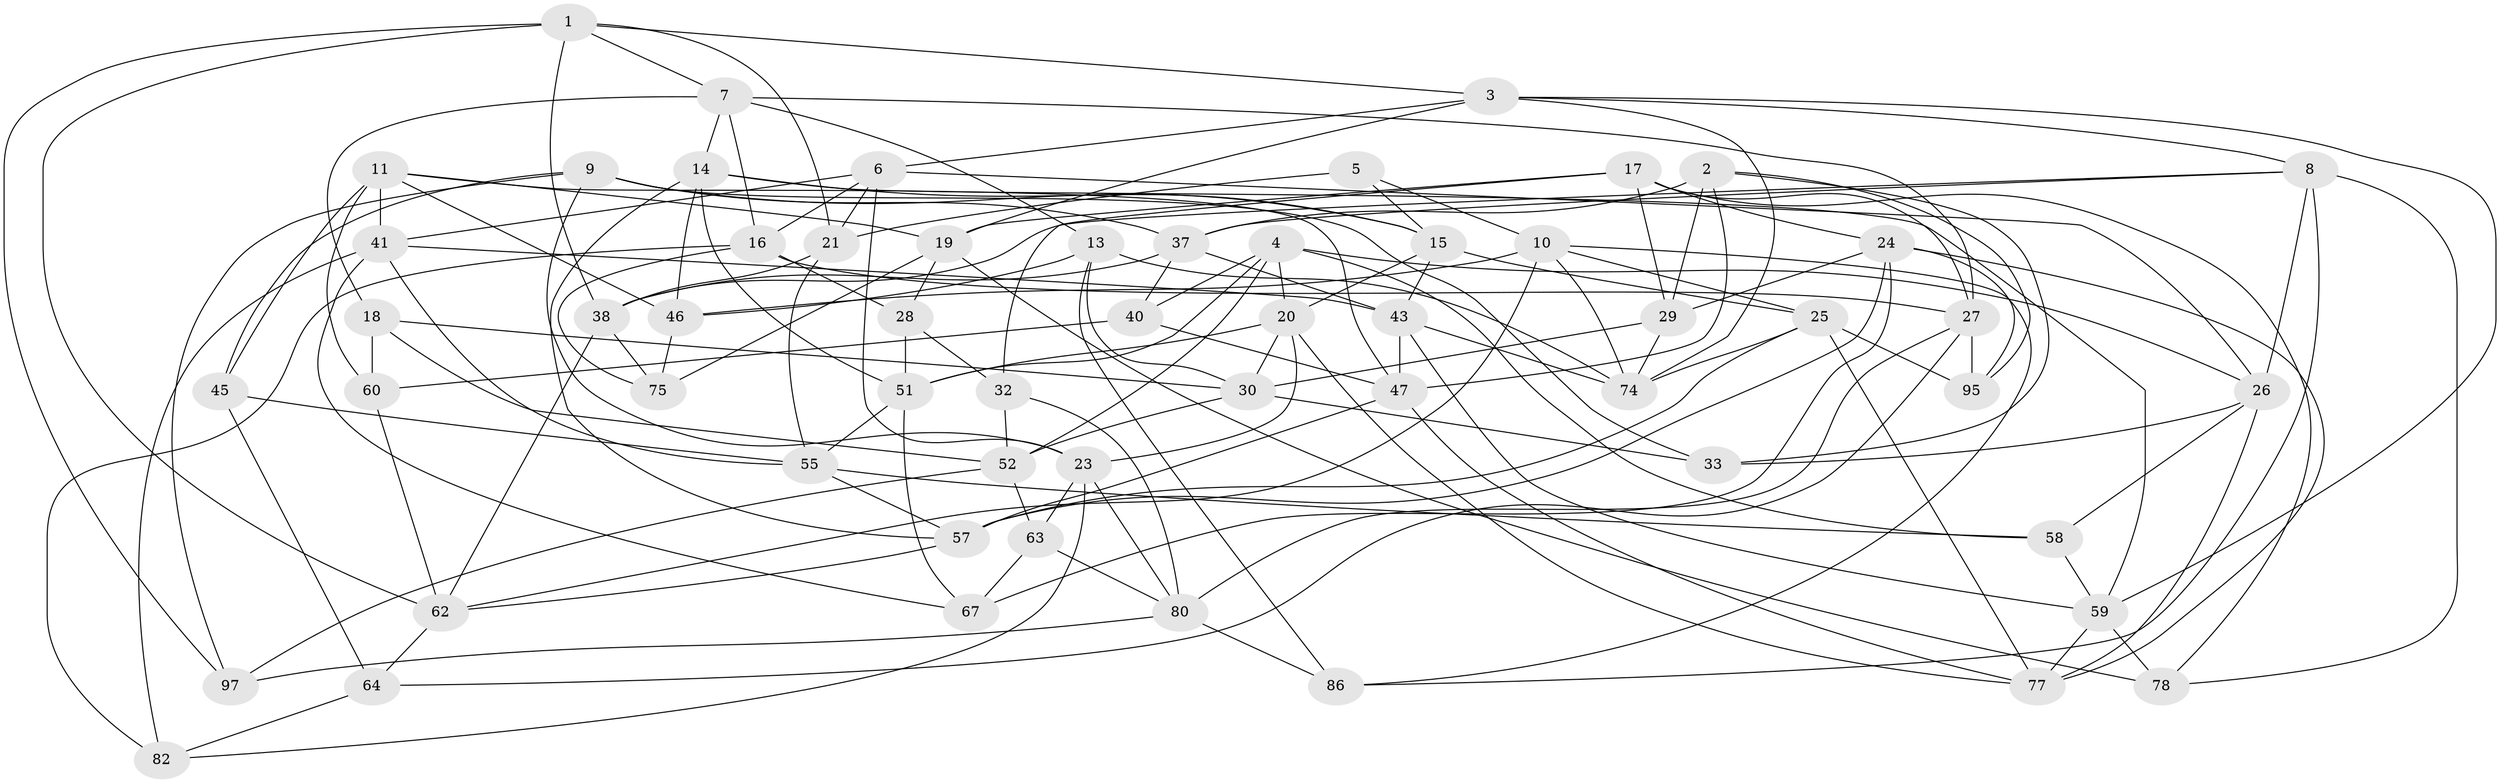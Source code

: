 // original degree distribution, {4: 1.0}
// Generated by graph-tools (version 1.1) at 2025/42/03/06/25 10:42:17]
// undirected, 58 vertices, 153 edges
graph export_dot {
graph [start="1"]
  node [color=gray90,style=filled];
  1 [super="+12"];
  2 [super="+81"];
  3 [super="+48"];
  4 [super="+34"];
  5;
  6 [super="+31"];
  7 [super="+84"];
  8 [super="+92"];
  9 [super="+39"];
  10 [super="+91"];
  11 [super="+72"];
  13 [super="+22"];
  14 [super="+36"];
  15 [super="+69"];
  16 [super="+42"];
  17 [super="+50"];
  18;
  19 [super="+71"];
  20 [super="+96"];
  21 [super="+35"];
  23 [super="+49"];
  24 [super="+73"];
  25 [super="+44"];
  26 [super="+94"];
  27 [super="+56"];
  28;
  29 [super="+53"];
  30 [super="+68"];
  32;
  33;
  37 [super="+61"];
  38 [super="+54"];
  40;
  41 [super="+90"];
  43 [super="+87"];
  45;
  46 [super="+65"];
  47 [super="+76"];
  51 [super="+83"];
  52 [super="+79"];
  55 [super="+98"];
  57 [super="+66"];
  58;
  59 [super="+70"];
  60;
  62 [super="+89"];
  63;
  64;
  67;
  74 [super="+85"];
  75;
  77 [super="+88"];
  78;
  80 [super="+93"];
  82;
  86;
  95;
  97;
  1 -- 62;
  1 -- 38;
  1 -- 21;
  1 -- 3;
  1 -- 97;
  1 -- 7;
  2 -- 33;
  2 -- 29 [weight=2];
  2 -- 47;
  2 -- 37;
  2 -- 95;
  3 -- 74;
  3 -- 59;
  3 -- 19;
  3 -- 8;
  3 -- 6;
  4 -- 40;
  4 -- 51;
  4 -- 58;
  4 -- 20;
  4 -- 26;
  4 -- 52;
  5 -- 21 [weight=2];
  5 -- 15;
  5 -- 10;
  6 -- 23;
  6 -- 41;
  6 -- 26;
  6 -- 16;
  6 -- 21;
  7 -- 16;
  7 -- 14;
  7 -- 18;
  7 -- 27;
  7 -- 13;
  8 -- 78;
  8 -- 26;
  8 -- 38;
  8 -- 86;
  8 -- 37;
  9 -- 33;
  9 -- 15;
  9 -- 97;
  9 -- 45;
  9 -- 37;
  9 -- 23;
  10 -- 86;
  10 -- 74;
  10 -- 25;
  10 -- 62;
  10 -- 46;
  11 -- 60;
  11 -- 46;
  11 -- 47;
  11 -- 19;
  11 -- 41;
  11 -- 45;
  13 -- 46 [weight=2];
  13 -- 86;
  13 -- 74;
  13 -- 30;
  14 -- 46;
  14 -- 57;
  14 -- 59;
  14 -- 51;
  14 -- 15;
  15 -- 43;
  15 -- 25;
  15 -- 20;
  16 -- 75;
  16 -- 28;
  16 -- 82;
  16 -- 27;
  17 -- 32;
  17 -- 78;
  17 -- 19;
  17 -- 27;
  17 -- 24;
  17 -- 29;
  18 -- 60;
  18 -- 30;
  18 -- 52;
  19 -- 28;
  19 -- 78;
  19 -- 75;
  20 -- 23;
  20 -- 51;
  20 -- 77;
  20 -- 30;
  21 -- 55;
  21 -- 38;
  23 -- 82;
  23 -- 63;
  23 -- 80;
  24 -- 67;
  24 -- 29;
  24 -- 95;
  24 -- 77;
  24 -- 57;
  25 -- 57;
  25 -- 77;
  25 -- 95;
  25 -- 74;
  26 -- 33;
  26 -- 58;
  26 -- 77;
  27 -- 64;
  27 -- 80;
  27 -- 95;
  28 -- 32;
  28 -- 51;
  29 -- 74;
  29 -- 30;
  30 -- 52;
  30 -- 33;
  32 -- 52;
  32 -- 80;
  37 -- 40;
  37 -- 43;
  37 -- 38;
  38 -- 62;
  38 -- 75;
  40 -- 60;
  40 -- 47;
  41 -- 55;
  41 -- 82;
  41 -- 67;
  41 -- 43;
  43 -- 59;
  43 -- 47;
  43 -- 74;
  45 -- 64;
  45 -- 55;
  46 -- 75;
  47 -- 77;
  47 -- 57;
  51 -- 67;
  51 -- 55;
  52 -- 97;
  52 -- 63;
  55 -- 57;
  55 -- 58;
  57 -- 62;
  58 -- 59;
  59 -- 78;
  59 -- 77;
  60 -- 62;
  62 -- 64;
  63 -- 67;
  63 -- 80;
  64 -- 82;
  80 -- 86;
  80 -- 97;
}
